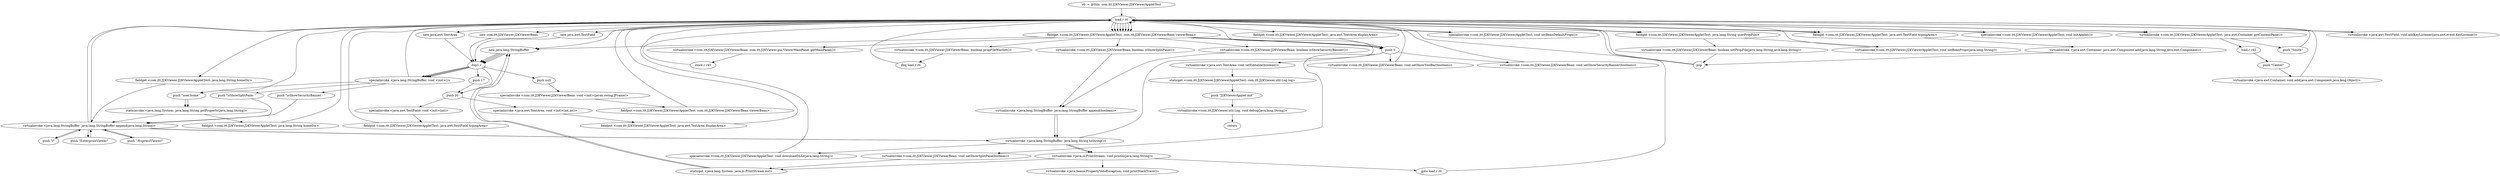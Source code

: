 digraph "" {
    "r0 := @this: com.itt.J2KViewer.J2KViewerAppletTest"
    "load.r r0"
    "r0 := @this: com.itt.J2KViewer.J2KViewerAppletTest"->"load.r r0";
    "new java.lang.StringBuffer"
    "load.r r0"->"new java.lang.StringBuffer";
    "dup1.r"
    "new java.lang.StringBuffer"->"dup1.r";
    "specialinvoke <java.lang.StringBuffer: void <init>()>"
    "dup1.r"->"specialinvoke <java.lang.StringBuffer: void <init>()>";
    "push \"user.home\""
    "specialinvoke <java.lang.StringBuffer: void <init>()>"->"push \"user.home\"";
    "staticinvoke <java.lang.System: java.lang.String getProperty(java.lang.String)>"
    "push \"user.home\""->"staticinvoke <java.lang.System: java.lang.String getProperty(java.lang.String)>";
    "virtualinvoke <java.lang.StringBuffer: java.lang.StringBuffer append(java.lang.String)>"
    "staticinvoke <java.lang.System: java.lang.String getProperty(java.lang.String)>"->"virtualinvoke <java.lang.StringBuffer: java.lang.StringBuffer append(java.lang.String)>";
    "push \"/\""
    "virtualinvoke <java.lang.StringBuffer: java.lang.StringBuffer append(java.lang.String)>"->"push \"/\"";
    "push \"/\""->"virtualinvoke <java.lang.StringBuffer: java.lang.StringBuffer append(java.lang.String)>";
    "push \"EnterpriseViewer\""
    "virtualinvoke <java.lang.StringBuffer: java.lang.StringBuffer append(java.lang.String)>"->"push \"EnterpriseViewer\"";
    "push \"EnterpriseViewer\""->"virtualinvoke <java.lang.StringBuffer: java.lang.StringBuffer append(java.lang.String)>";
    "virtualinvoke <java.lang.StringBuffer: java.lang.String toString()>"
    "virtualinvoke <java.lang.StringBuffer: java.lang.StringBuffer append(java.lang.String)>"->"virtualinvoke <java.lang.StringBuffer: java.lang.String toString()>";
    "specialinvoke <com.itt.J2KViewer.J2KViewerAppletTest: void downloadDLLs(java.lang.String)>"
    "virtualinvoke <java.lang.StringBuffer: java.lang.String toString()>"->"specialinvoke <com.itt.J2KViewer.J2KViewerAppletTest: void downloadDLLs(java.lang.String)>";
    "specialinvoke <com.itt.J2KViewer.J2KViewerAppletTest: void downloadDLLs(java.lang.String)>"->"load.r r0";
    "new com.itt.J2KViewer.J2KViewerBean"
    "load.r r0"->"new com.itt.J2KViewer.J2KViewerBean";
    "new com.itt.J2KViewer.J2KViewerBean"->"dup1.r";
    "push null"
    "dup1.r"->"push null";
    "specialinvoke <com.itt.J2KViewer.J2KViewerBean: void <init>(javax.swing.JFrame)>"
    "push null"->"specialinvoke <com.itt.J2KViewer.J2KViewerBean: void <init>(javax.swing.JFrame)>";
    "fieldput <com.itt.J2KViewer.J2KViewerAppletTest: com.itt.J2KViewer.J2KViewerBean viewerBean>"
    "specialinvoke <com.itt.J2KViewer.J2KViewerBean: void <init>(javax.swing.JFrame)>"->"fieldput <com.itt.J2KViewer.J2KViewerAppletTest: com.itt.J2KViewer.J2KViewerBean viewerBean>";
    "fieldput <com.itt.J2KViewer.J2KViewerAppletTest: com.itt.J2KViewer.J2KViewerBean viewerBean>"->"load.r r0";
    "specialinvoke <com.itt.J2KViewer.J2KViewerAppletTest: void setBeanDefaultProps()>"
    "load.r r0"->"specialinvoke <com.itt.J2KViewer.J2KViewerAppletTest: void setBeanDefaultProps()>";
    "specialinvoke <com.itt.J2KViewer.J2KViewerAppletTest: void setBeanDefaultProps()>"->"load.r r0";
    "load.r r0"->"push \"user.home\"";
    "push \"user.home\""->"staticinvoke <java.lang.System: java.lang.String getProperty(java.lang.String)>";
    "fieldput <com.itt.J2KViewer.J2KViewerAppletTest: java.lang.String homeDir>"
    "staticinvoke <java.lang.System: java.lang.String getProperty(java.lang.String)>"->"fieldput <com.itt.J2KViewer.J2KViewerAppletTest: java.lang.String homeDir>";
    "fieldput <com.itt.J2KViewer.J2KViewerAppletTest: java.lang.String homeDir>"->"load.r r0";
    "fieldget <com.itt.J2KViewer.J2KViewerAppletTest: com.itt.J2KViewer.J2KViewerBean viewerBean>"
    "load.r r0"->"fieldget <com.itt.J2KViewer.J2KViewerAppletTest: com.itt.J2KViewer.J2KViewerBean viewerBean>";
    "fieldget <com.itt.J2KViewer.J2KViewerAppletTest: com.itt.J2KViewer.J2KViewerBean viewerBean>"->"new java.lang.StringBuffer";
    "new java.lang.StringBuffer"->"dup1.r";
    "dup1.r"->"specialinvoke <java.lang.StringBuffer: void <init>()>";
    "specialinvoke <java.lang.StringBuffer: void <init>()>"->"load.r r0";
    "fieldget <com.itt.J2KViewer.J2KViewerAppletTest: java.lang.String homeDir>"
    "load.r r0"->"fieldget <com.itt.J2KViewer.J2KViewerAppletTest: java.lang.String homeDir>";
    "fieldget <com.itt.J2KViewer.J2KViewerAppletTest: java.lang.String homeDir>"->"virtualinvoke <java.lang.StringBuffer: java.lang.StringBuffer append(java.lang.String)>";
    "push \"/ExpressViewer/\""
    "virtualinvoke <java.lang.StringBuffer: java.lang.StringBuffer append(java.lang.String)>"->"push \"/ExpressViewer/\"";
    "push \"/ExpressViewer/\""->"virtualinvoke <java.lang.StringBuffer: java.lang.StringBuffer append(java.lang.String)>";
    "virtualinvoke <java.lang.StringBuffer: java.lang.StringBuffer append(java.lang.String)>"->"virtualinvoke <java.lang.StringBuffer: java.lang.String toString()>";
    "virtualinvoke <java.lang.StringBuffer: java.lang.String toString()>"->"load.r r0";
    "fieldget <com.itt.J2KViewer.J2KViewerAppletTest: java.lang.String userPropFile>"
    "load.r r0"->"fieldget <com.itt.J2KViewer.J2KViewerAppletTest: java.lang.String userPropFile>";
    "virtualinvoke <com.itt.J2KViewer.J2KViewerBean: boolean setPropFile(java.lang.String,java.lang.String)>"
    "fieldget <com.itt.J2KViewer.J2KViewerAppletTest: java.lang.String userPropFile>"->"virtualinvoke <com.itt.J2KViewer.J2KViewerBean: boolean setPropFile(java.lang.String,java.lang.String)>";
    "pop"
    "virtualinvoke <com.itt.J2KViewer.J2KViewerBean: boolean setPropFile(java.lang.String,java.lang.String)>"->"pop";
    "pop"->"load.r r0";
    "load.r r0"->"fieldget <com.itt.J2KViewer.J2KViewerAppletTest: com.itt.J2KViewer.J2KViewerBean viewerBean>";
    "virtualinvoke <com.itt.J2KViewer.J2KViewerBean: boolean propFileWasSet()>"
    "fieldget <com.itt.J2KViewer.J2KViewerAppletTest: com.itt.J2KViewer.J2KViewerBean viewerBean>"->"virtualinvoke <com.itt.J2KViewer.J2KViewerBean: boolean propFileWasSet()>";
    "ifeq load.r r0"
    "virtualinvoke <com.itt.J2KViewer.J2KViewerBean: boolean propFileWasSet()>"->"ifeq load.r r0";
    "ifeq load.r r0"->"load.r r0";
    "load.r r0"->"load.r r0";
    "load.r r0"->"fieldget <com.itt.J2KViewer.J2KViewerAppletTest: java.lang.String userPropFile>";
    "virtualinvoke <com.itt.J2KViewer.J2KViewerAppletTest: void setBeanProps(java.lang.String)>"
    "fieldget <com.itt.J2KViewer.J2KViewerAppletTest: java.lang.String userPropFile>"->"virtualinvoke <com.itt.J2KViewer.J2KViewerAppletTest: void setBeanProps(java.lang.String)>";
    "virtualinvoke <com.itt.J2KViewer.J2KViewerAppletTest: void setBeanProps(java.lang.String)>"->"load.r r0";
    "specialinvoke <com.itt.J2KViewer.J2KViewerAppletTest: void initApplet()>"
    "load.r r0"->"specialinvoke <com.itt.J2KViewer.J2KViewerAppletTest: void initApplet()>";
    "specialinvoke <com.itt.J2KViewer.J2KViewerAppletTest: void initApplet()>"->"load.r r0";
    "load.r r0"->"fieldget <com.itt.J2KViewer.J2KViewerAppletTest: com.itt.J2KViewer.J2KViewerBean viewerBean>";
    "push 0"
    "fieldget <com.itt.J2KViewer.J2KViewerAppletTest: com.itt.J2KViewer.J2KViewerBean viewerBean>"->"push 0";
    "virtualinvoke <com.itt.J2KViewer.J2KViewerBean: void setShowToolBar(boolean)>"
    "push 0"->"virtualinvoke <com.itt.J2KViewer.J2KViewerBean: void setShowToolBar(boolean)>";
    "virtualinvoke <com.itt.J2KViewer.J2KViewerBean: void setShowToolBar(boolean)>"->"load.r r0";
    "load.r r0"->"fieldget <com.itt.J2KViewer.J2KViewerAppletTest: com.itt.J2KViewer.J2KViewerBean viewerBean>";
    "fieldget <com.itt.J2KViewer.J2KViewerAppletTest: com.itt.J2KViewer.J2KViewerBean viewerBean>"->"push 0";
    "virtualinvoke <com.itt.J2KViewer.J2KViewerBean: void setShowSecurityBanner(boolean)>"
    "push 0"->"virtualinvoke <com.itt.J2KViewer.J2KViewerBean: void setShowSecurityBanner(boolean)>";
    "virtualinvoke <com.itt.J2KViewer.J2KViewerBean: void setShowSecurityBanner(boolean)>"->"load.r r0";
    "load.r r0"->"fieldget <com.itt.J2KViewer.J2KViewerAppletTest: com.itt.J2KViewer.J2KViewerBean viewerBean>";
    "fieldget <com.itt.J2KViewer.J2KViewerAppletTest: com.itt.J2KViewer.J2KViewerBean viewerBean>"->"push 0";
    "virtualinvoke <com.itt.J2KViewer.J2KViewerBean: void setShowSplitPane(boolean)>"
    "push 0"->"virtualinvoke <com.itt.J2KViewer.J2KViewerBean: void setShowSplitPane(boolean)>";
    "staticget <java.lang.System: java.io.PrintStream out>"
    "virtualinvoke <com.itt.J2KViewer.J2KViewerBean: void setShowSplitPane(boolean)>"->"staticget <java.lang.System: java.io.PrintStream out>";
    "staticget <java.lang.System: java.io.PrintStream out>"->"new java.lang.StringBuffer";
    "new java.lang.StringBuffer"->"dup1.r";
    "dup1.r"->"specialinvoke <java.lang.StringBuffer: void <init>()>";
    "push \"isShowSplitPane: \""
    "specialinvoke <java.lang.StringBuffer: void <init>()>"->"push \"isShowSplitPane: \"";
    "push \"isShowSplitPane: \""->"virtualinvoke <java.lang.StringBuffer: java.lang.StringBuffer append(java.lang.String)>";
    "virtualinvoke <java.lang.StringBuffer: java.lang.StringBuffer append(java.lang.String)>"->"load.r r0";
    "load.r r0"->"fieldget <com.itt.J2KViewer.J2KViewerAppletTest: com.itt.J2KViewer.J2KViewerBean viewerBean>";
    "virtualinvoke <com.itt.J2KViewer.J2KViewerBean: boolean isShowSplitPane()>"
    "fieldget <com.itt.J2KViewer.J2KViewerAppletTest: com.itt.J2KViewer.J2KViewerBean viewerBean>"->"virtualinvoke <com.itt.J2KViewer.J2KViewerBean: boolean isShowSplitPane()>";
    "virtualinvoke <java.lang.StringBuffer: java.lang.StringBuffer append(boolean)>"
    "virtualinvoke <com.itt.J2KViewer.J2KViewerBean: boolean isShowSplitPane()>"->"virtualinvoke <java.lang.StringBuffer: java.lang.StringBuffer append(boolean)>";
    "virtualinvoke <java.lang.StringBuffer: java.lang.StringBuffer append(boolean)>"->"virtualinvoke <java.lang.StringBuffer: java.lang.String toString()>";
    "virtualinvoke <java.io.PrintStream: void println(java.lang.String)>"
    "virtualinvoke <java.lang.StringBuffer: java.lang.String toString()>"->"virtualinvoke <java.io.PrintStream: void println(java.lang.String)>";
    "virtualinvoke <java.io.PrintStream: void println(java.lang.String)>"->"staticget <java.lang.System: java.io.PrintStream out>";
    "staticget <java.lang.System: java.io.PrintStream out>"->"new java.lang.StringBuffer";
    "new java.lang.StringBuffer"->"dup1.r";
    "dup1.r"->"specialinvoke <java.lang.StringBuffer: void <init>()>";
    "push \"isShowSecurityBanner : \""
    "specialinvoke <java.lang.StringBuffer: void <init>()>"->"push \"isShowSecurityBanner : \"";
    "push \"isShowSecurityBanner : \""->"virtualinvoke <java.lang.StringBuffer: java.lang.StringBuffer append(java.lang.String)>";
    "virtualinvoke <java.lang.StringBuffer: java.lang.StringBuffer append(java.lang.String)>"->"load.r r0";
    "load.r r0"->"fieldget <com.itt.J2KViewer.J2KViewerAppletTest: com.itt.J2KViewer.J2KViewerBean viewerBean>";
    "virtualinvoke <com.itt.J2KViewer.J2KViewerBean: boolean isShowSecurityBanner()>"
    "fieldget <com.itt.J2KViewer.J2KViewerAppletTest: com.itt.J2KViewer.J2KViewerBean viewerBean>"->"virtualinvoke <com.itt.J2KViewer.J2KViewerBean: boolean isShowSecurityBanner()>";
    "virtualinvoke <com.itt.J2KViewer.J2KViewerBean: boolean isShowSecurityBanner()>"->"virtualinvoke <java.lang.StringBuffer: java.lang.StringBuffer append(boolean)>";
    "virtualinvoke <java.lang.StringBuffer: java.lang.StringBuffer append(boolean)>"->"virtualinvoke <java.lang.StringBuffer: java.lang.String toString()>";
    "virtualinvoke <java.lang.StringBuffer: java.lang.String toString()>"->"virtualinvoke <java.io.PrintStream: void println(java.lang.String)>";
    "goto load.r r0"
    "virtualinvoke <java.io.PrintStream: void println(java.lang.String)>"->"goto load.r r0";
    "goto load.r r0"->"load.r r0";
    "load.r r0"->"fieldget <com.itt.J2KViewer.J2KViewerAppletTest: com.itt.J2KViewer.J2KViewerBean viewerBean>";
    "virtualinvoke <com.itt.J2KViewer.J2KViewerBean: com.itt.J2KViewer.gui.ViewerMainPanel getMainPanel()>"
    "fieldget <com.itt.J2KViewer.J2KViewerAppletTest: com.itt.J2KViewer.J2KViewerBean viewerBean>"->"virtualinvoke <com.itt.J2KViewer.J2KViewerBean: com.itt.J2KViewer.gui.ViewerMainPanel getMainPanel()>";
    "store.r r45"
    "virtualinvoke <com.itt.J2KViewer.J2KViewerBean: com.itt.J2KViewer.gui.ViewerMainPanel getMainPanel()>"->"store.r r45";
    "store.r r45"->"load.r r0";
    "virtualinvoke <com.itt.J2KViewer.J2KViewerAppletTest: java.awt.Container getContentPane()>"
    "load.r r0"->"virtualinvoke <com.itt.J2KViewer.J2KViewerAppletTest: java.awt.Container getContentPane()>";
    "load.r r45"
    "virtualinvoke <com.itt.J2KViewer.J2KViewerAppletTest: java.awt.Container getContentPane()>"->"load.r r45";
    "push \"Center\""
    "load.r r45"->"push \"Center\"";
    "virtualinvoke <java.awt.Container: void add(java.awt.Component,java.lang.Object)>"
    "push \"Center\""->"virtualinvoke <java.awt.Container: void add(java.awt.Component,java.lang.Object)>";
    "virtualinvoke <java.awt.Container: void add(java.awt.Component,java.lang.Object)>"->"load.r r0";
    "new java.awt.TextField"
    "load.r r0"->"new java.awt.TextField";
    "new java.awt.TextField"->"dup1.r";
    "push 20"
    "dup1.r"->"push 20";
    "specialinvoke <java.awt.TextField: void <init>(int)>"
    "push 20"->"specialinvoke <java.awt.TextField: void <init>(int)>";
    "fieldput <com.itt.J2KViewer.J2KViewerAppletTest: java.awt.TextField typingArea>"
    "specialinvoke <java.awt.TextField: void <init>(int)>"->"fieldput <com.itt.J2KViewer.J2KViewerAppletTest: java.awt.TextField typingArea>";
    "fieldput <com.itt.J2KViewer.J2KViewerAppletTest: java.awt.TextField typingArea>"->"load.r r0";
    "fieldget <com.itt.J2KViewer.J2KViewerAppletTest: java.awt.TextField typingArea>"
    "load.r r0"->"fieldget <com.itt.J2KViewer.J2KViewerAppletTest: java.awt.TextField typingArea>";
    "fieldget <com.itt.J2KViewer.J2KViewerAppletTest: java.awt.TextField typingArea>"->"load.r r0";
    "virtualinvoke <java.awt.TextField: void addKeyListener(java.awt.event.KeyListener)>"
    "load.r r0"->"virtualinvoke <java.awt.TextField: void addKeyListener(java.awt.event.KeyListener)>";
    "virtualinvoke <java.awt.TextField: void addKeyListener(java.awt.event.KeyListener)>"->"load.r r0";
    "load.r r0"->"virtualinvoke <com.itt.J2KViewer.J2KViewerAppletTest: java.awt.Container getContentPane()>";
    "push \"South\""
    "virtualinvoke <com.itt.J2KViewer.J2KViewerAppletTest: java.awt.Container getContentPane()>"->"push \"South\"";
    "push \"South\""->"load.r r0";
    "load.r r0"->"fieldget <com.itt.J2KViewer.J2KViewerAppletTest: java.awt.TextField typingArea>";
    "virtualinvoke <java.awt.Container: java.awt.Component add(java.lang.String,java.awt.Component)>"
    "fieldget <com.itt.J2KViewer.J2KViewerAppletTest: java.awt.TextField typingArea>"->"virtualinvoke <java.awt.Container: java.awt.Component add(java.lang.String,java.awt.Component)>";
    "virtualinvoke <java.awt.Container: java.awt.Component add(java.lang.String,java.awt.Component)>"->"pop";
    "pop"->"load.r r0";
    "new java.awt.TextArea"
    "load.r r0"->"new java.awt.TextArea";
    "new java.awt.TextArea"->"dup1.r";
    "push 17"
    "dup1.r"->"push 17";
    "push 17"->"push 20";
    "specialinvoke <java.awt.TextArea: void <init>(int,int)>"
    "push 20"->"specialinvoke <java.awt.TextArea: void <init>(int,int)>";
    "fieldput <com.itt.J2KViewer.J2KViewerAppletTest: java.awt.TextArea displayArea>"
    "specialinvoke <java.awt.TextArea: void <init>(int,int)>"->"fieldput <com.itt.J2KViewer.J2KViewerAppletTest: java.awt.TextArea displayArea>";
    "fieldput <com.itt.J2KViewer.J2KViewerAppletTest: java.awt.TextArea displayArea>"->"load.r r0";
    "fieldget <com.itt.J2KViewer.J2KViewerAppletTest: java.awt.TextArea displayArea>"
    "load.r r0"->"fieldget <com.itt.J2KViewer.J2KViewerAppletTest: java.awt.TextArea displayArea>";
    "fieldget <com.itt.J2KViewer.J2KViewerAppletTest: java.awt.TextArea displayArea>"->"push 0";
    "virtualinvoke <java.awt.TextArea: void setEditable(boolean)>"
    "push 0"->"virtualinvoke <java.awt.TextArea: void setEditable(boolean)>";
    "staticget <com.itt.J2KViewer.J2KViewerAppletTest: com.itt.J2KViewer.util.Log log>"
    "virtualinvoke <java.awt.TextArea: void setEditable(boolean)>"->"staticget <com.itt.J2KViewer.J2KViewerAppletTest: com.itt.J2KViewer.util.Log log>";
    "push \"J2KViewerApplet init\""
    "staticget <com.itt.J2KViewer.J2KViewerAppletTest: com.itt.J2KViewer.util.Log log>"->"push \"J2KViewerApplet init\"";
    "virtualinvoke <com.itt.J2KViewer.util.Log: void debug(java.lang.String)>"
    "push \"J2KViewerApplet init\""->"virtualinvoke <com.itt.J2KViewer.util.Log: void debug(java.lang.String)>";
    "return"
    "virtualinvoke <com.itt.J2KViewer.util.Log: void debug(java.lang.String)>"->"return";
    "virtualinvoke <java.beans.PropertyVetoException: void printStackTrace()>"
    "virtualinvoke <java.io.PrintStream: void println(java.lang.String)>"->"virtualinvoke <java.beans.PropertyVetoException: void printStackTrace()>";
}
